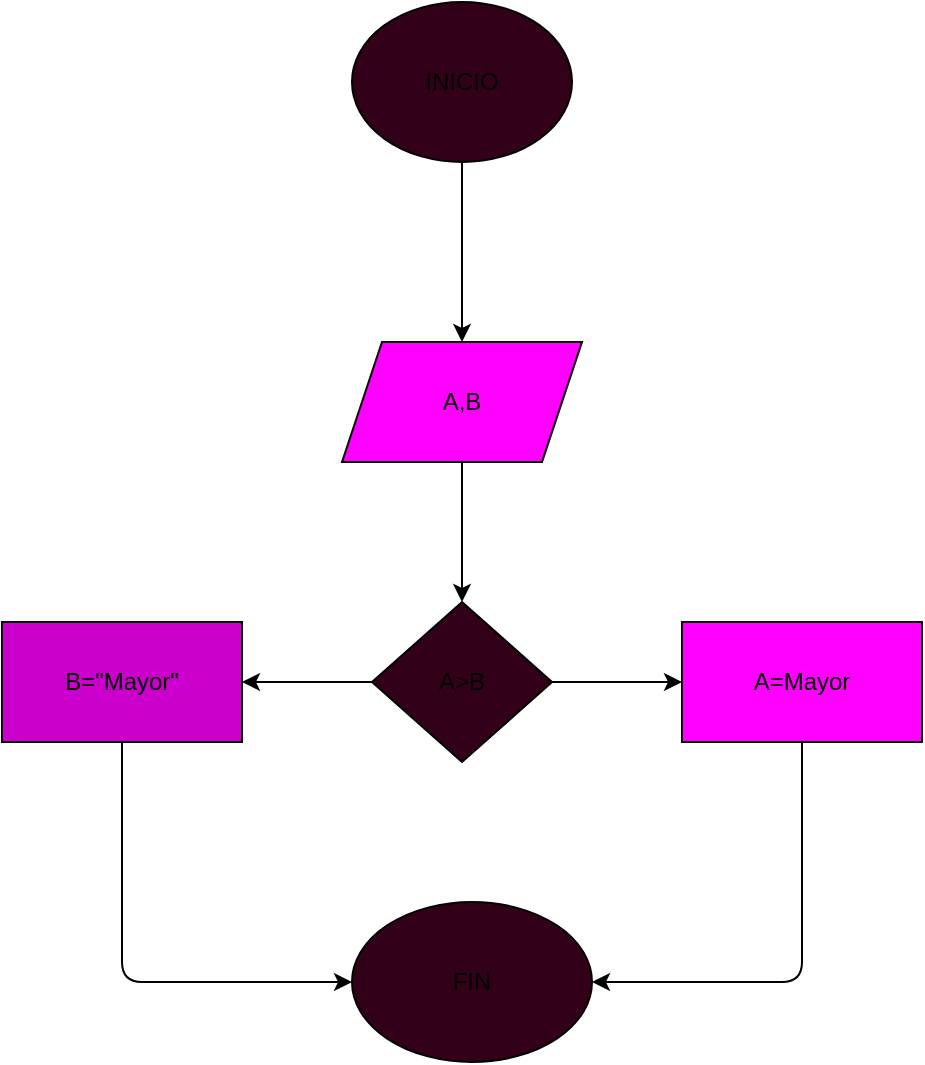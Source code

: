 <mxfile>
    <diagram id="oSgTFZNzceI1DlzuJzoh" name="Página-1">
        <mxGraphModel dx="816" dy="480" grid="1" gridSize="10" guides="1" tooltips="1" connect="1" arrows="1" fold="1" page="1" pageScale="1" pageWidth="850" pageHeight="1100" math="0" shadow="0">
            <root>
                <mxCell id="0"/>
                <mxCell id="1" parent="0"/>
                <mxCell id="4" value="" style="edgeStyle=none;html=1;" edge="1" parent="1" source="2" target="3">
                    <mxGeometry relative="1" as="geometry"/>
                </mxCell>
                <mxCell id="2" value="INICIO" style="ellipse;whiteSpace=wrap;html=1;fillColor=#33001A;" vertex="1" parent="1">
                    <mxGeometry x="340" width="110" height="80" as="geometry"/>
                </mxCell>
                <mxCell id="6" value="" style="edgeStyle=none;html=1;" edge="1" parent="1" source="3" target="5">
                    <mxGeometry relative="1" as="geometry"/>
                </mxCell>
                <mxCell id="3" value="A,B" style="shape=parallelogram;perimeter=parallelogramPerimeter;whiteSpace=wrap;html=1;fixedSize=1;fillColor=#FF00FF;" vertex="1" parent="1">
                    <mxGeometry x="335" y="170" width="120" height="60" as="geometry"/>
                </mxCell>
                <mxCell id="8" value="" style="edgeStyle=none;html=1;" edge="1" parent="1" source="5" target="7">
                    <mxGeometry relative="1" as="geometry"/>
                </mxCell>
                <mxCell id="10" value="" style="edgeStyle=none;html=1;" edge="1" parent="1" source="5" target="9">
                    <mxGeometry relative="1" as="geometry"/>
                </mxCell>
                <mxCell id="5" value="A&amp;gt;B" style="rhombus;whiteSpace=wrap;html=1;fillColor=#33001A;" vertex="1" parent="1">
                    <mxGeometry x="350" y="300" width="90" height="80" as="geometry"/>
                </mxCell>
                <mxCell id="13" style="edgeStyle=none;html=1;exitX=0.5;exitY=1;exitDx=0;exitDy=0;entryX=0;entryY=0.5;entryDx=0;entryDy=0;" edge="1" parent="1" source="7" target="11">
                    <mxGeometry relative="1" as="geometry">
                        <Array as="points">
                            <mxPoint x="225" y="490"/>
                        </Array>
                    </mxGeometry>
                </mxCell>
                <mxCell id="7" value="B=&quot;Mayor&quot;" style="whiteSpace=wrap;html=1;fillColor=#CC00CC;" vertex="1" parent="1">
                    <mxGeometry x="165" y="310" width="120" height="60" as="geometry"/>
                </mxCell>
                <mxCell id="12" value="" style="edgeStyle=none;html=1;entryX=1;entryY=0.5;entryDx=0;entryDy=0;" edge="1" parent="1" source="9" target="11">
                    <mxGeometry relative="1" as="geometry">
                        <Array as="points">
                            <mxPoint x="565" y="490"/>
                        </Array>
                    </mxGeometry>
                </mxCell>
                <mxCell id="9" value="A=Mayor" style="whiteSpace=wrap;html=1;fillColor=#FF00FF;" vertex="1" parent="1">
                    <mxGeometry x="505" y="310" width="120" height="60" as="geometry"/>
                </mxCell>
                <mxCell id="11" value="FIN" style="ellipse;whiteSpace=wrap;html=1;fillColor=#33001A;" vertex="1" parent="1">
                    <mxGeometry x="340" y="450" width="120" height="80" as="geometry"/>
                </mxCell>
            </root>
        </mxGraphModel>
    </diagram>
</mxfile>